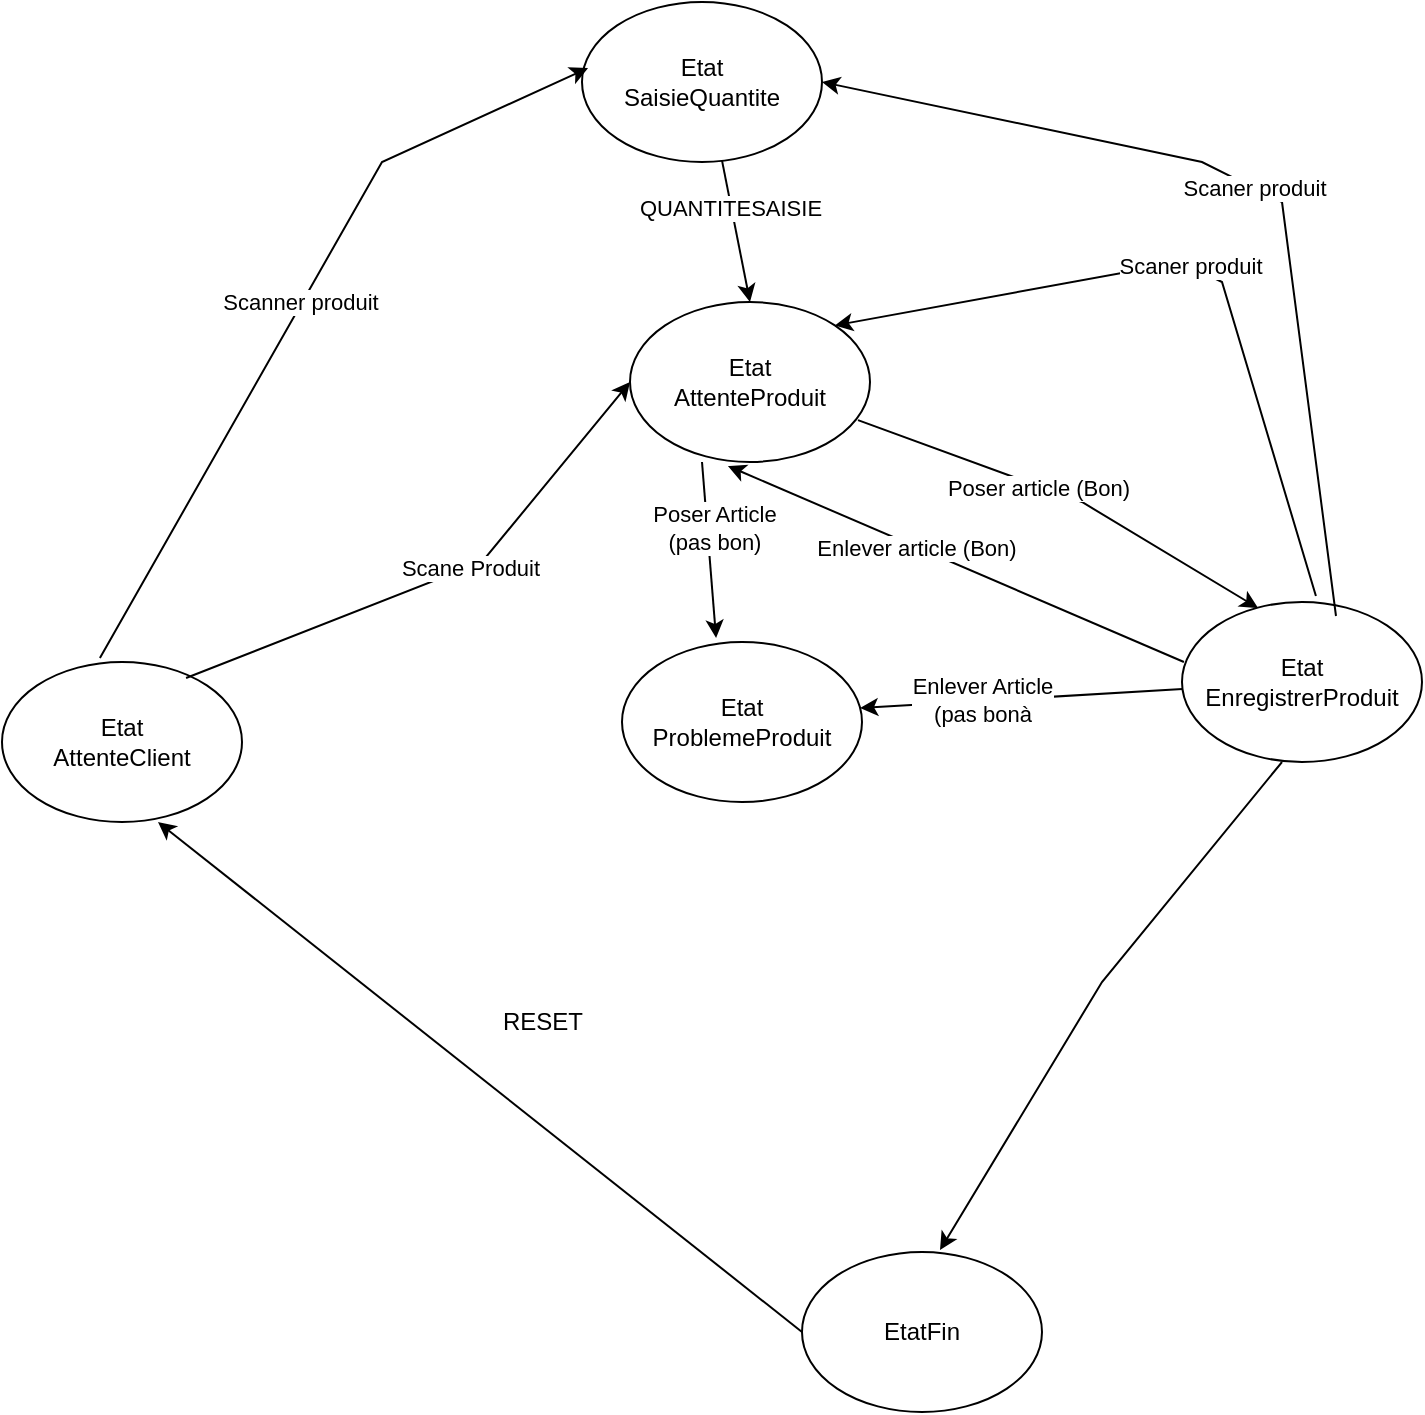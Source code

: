 <mxfile version="21.0.8" type="github">
  <diagram name="Page-1" id="FrZEBVQiNB3O1--vANm9">
    <mxGraphModel dx="896" dy="498" grid="1" gridSize="10" guides="1" tooltips="1" connect="1" arrows="1" fold="1" page="1" pageScale="1" pageWidth="827" pageHeight="1169" math="0" shadow="0">
      <root>
        <mxCell id="0" />
        <mxCell id="1" parent="0" />
        <mxCell id="02MSICZf1UXUIeg_eWaf-1" value="Etat&lt;br&gt;AttenteClient" style="ellipse;whiteSpace=wrap;html=1;" parent="1" vertex="1">
          <mxGeometry x="10" y="350" width="120" height="80" as="geometry" />
        </mxCell>
        <mxCell id="02MSICZf1UXUIeg_eWaf-2" value="Etat&lt;br&gt;AttenteProduit" style="ellipse;whiteSpace=wrap;html=1;" parent="1" vertex="1">
          <mxGeometry x="324" y="170" width="120" height="80" as="geometry" />
        </mxCell>
        <mxCell id="02MSICZf1UXUIeg_eWaf-3" value="Etat&lt;br&gt;EnregistrerProduit" style="ellipse;whiteSpace=wrap;html=1;" parent="1" vertex="1">
          <mxGeometry x="600" y="320" width="120" height="80" as="geometry" />
        </mxCell>
        <mxCell id="02MSICZf1UXUIeg_eWaf-4" value="Etat&lt;br&gt;ProblemeProduit" style="ellipse;whiteSpace=wrap;html=1;" parent="1" vertex="1">
          <mxGeometry x="320" y="340" width="120" height="80" as="geometry" />
        </mxCell>
        <mxCell id="02MSICZf1UXUIeg_eWaf-5" value="EtatFin" style="ellipse;whiteSpace=wrap;html=1;" parent="1" vertex="1">
          <mxGeometry x="410" y="645" width="120" height="80" as="geometry" />
        </mxCell>
        <mxCell id="02MSICZf1UXUIeg_eWaf-10" value="" style="endArrow=classic;html=1;rounded=0;exitX=0.767;exitY=0.1;exitDx=0;exitDy=0;exitPerimeter=0;entryX=0;entryY=0.5;entryDx=0;entryDy=0;" parent="1" source="02MSICZf1UXUIeg_eWaf-1" target="02MSICZf1UXUIeg_eWaf-2" edge="1">
          <mxGeometry width="50" height="50" relative="1" as="geometry">
            <mxPoint x="360" y="510" as="sourcePoint" />
            <mxPoint x="410" y="460" as="targetPoint" />
            <Array as="points">
              <mxPoint x="250" y="300" />
            </Array>
          </mxGeometry>
        </mxCell>
        <mxCell id="02MSICZf1UXUIeg_eWaf-18" value="Scane Produit" style="edgeLabel;html=1;align=center;verticalAlign=middle;resizable=0;points=[];" parent="02MSICZf1UXUIeg_eWaf-10" vertex="1" connectable="0">
          <mxGeometry x="0.102" relative="1" as="geometry">
            <mxPoint as="offset" />
          </mxGeometry>
        </mxCell>
        <mxCell id="02MSICZf1UXUIeg_eWaf-11" value="Scaner produit&lt;br&gt;" style="endArrow=classic;html=1;rounded=0;entryX=1;entryY=0;entryDx=0;entryDy=0;exitX=0.558;exitY=-0.037;exitDx=0;exitDy=0;exitPerimeter=0;" parent="1" target="02MSICZf1UXUIeg_eWaf-2" edge="1" source="02MSICZf1UXUIeg_eWaf-3">
          <mxGeometry width="50" height="50" relative="1" as="geometry">
            <mxPoint x="680" y="310" as="sourcePoint" />
            <mxPoint x="370" y="280" as="targetPoint" />
            <Array as="points">
              <mxPoint x="620" y="160" />
              <mxPoint x="600" y="150" />
            </Array>
          </mxGeometry>
        </mxCell>
        <mxCell id="02MSICZf1UXUIeg_eWaf-12" value="" style="endArrow=classic;html=1;rounded=0;exitX=1;exitY=0.5;exitDx=0;exitDy=0;entryX=0.575;entryY=-0.012;entryDx=0;entryDy=0;entryPerimeter=0;" parent="1" target="02MSICZf1UXUIeg_eWaf-5" edge="1">
          <mxGeometry width="50" height="50" relative="1" as="geometry">
            <mxPoint x="650" y="400" as="sourcePoint" />
            <mxPoint x="830" y="450" as="targetPoint" />
            <Array as="points">
              <mxPoint x="560" y="510" />
            </Array>
          </mxGeometry>
        </mxCell>
        <mxCell id="02MSICZf1UXUIeg_eWaf-13" value="" style="endArrow=classic;html=1;rounded=0;entryX=0.408;entryY=1.025;entryDx=0;entryDy=0;entryPerimeter=0;exitX=0.008;exitY=0.375;exitDx=0;exitDy=0;exitPerimeter=0;" parent="1" source="02MSICZf1UXUIeg_eWaf-3" target="02MSICZf1UXUIeg_eWaf-2" edge="1">
          <mxGeometry width="50" height="50" relative="1" as="geometry">
            <mxPoint x="370" y="420" as="sourcePoint" />
            <mxPoint x="410" y="320" as="targetPoint" />
          </mxGeometry>
        </mxCell>
        <mxCell id="02MSICZf1UXUIeg_eWaf-21" value="Enlever article (Bon)" style="edgeLabel;html=1;align=center;verticalAlign=middle;resizable=0;points=[];" parent="02MSICZf1UXUIeg_eWaf-13" vertex="1" connectable="0">
          <mxGeometry x="0.176" relative="1" as="geometry">
            <mxPoint as="offset" />
          </mxGeometry>
        </mxCell>
        <mxCell id="02MSICZf1UXUIeg_eWaf-14" value="" style="endArrow=classic;html=1;rounded=0;entryX=0.317;entryY=0.038;entryDx=0;entryDy=0;entryPerimeter=0;exitX=0.95;exitY=0.738;exitDx=0;exitDy=0;exitPerimeter=0;" parent="1" source="02MSICZf1UXUIeg_eWaf-2" target="02MSICZf1UXUIeg_eWaf-3" edge="1">
          <mxGeometry width="50" height="50" relative="1" as="geometry">
            <mxPoint x="611" y="360" as="sourcePoint" />
            <mxPoint x="419" y="322" as="targetPoint" />
            <Array as="points">
              <mxPoint x="550" y="270" />
            </Array>
          </mxGeometry>
        </mxCell>
        <mxCell id="02MSICZf1UXUIeg_eWaf-20" value="Poser article (Bon)&lt;br&gt;" style="edgeLabel;html=1;align=center;verticalAlign=middle;resizable=0;points=[];" parent="02MSICZf1UXUIeg_eWaf-14" vertex="1" connectable="0">
          <mxGeometry x="-0.134" y="-1" relative="1" as="geometry">
            <mxPoint as="offset" />
          </mxGeometry>
        </mxCell>
        <mxCell id="02MSICZf1UXUIeg_eWaf-15" value="" style="endArrow=classic;html=1;rounded=0;exitX=0.3;exitY=1;exitDx=0;exitDy=0;exitPerimeter=0;entryX=0.392;entryY=-0.025;entryDx=0;entryDy=0;entryPerimeter=0;" parent="1" source="02MSICZf1UXUIeg_eWaf-2" target="02MSICZf1UXUIeg_eWaf-4" edge="1">
          <mxGeometry width="50" height="50" relative="1" as="geometry">
            <mxPoint x="360" y="510" as="sourcePoint" />
            <mxPoint x="390" y="360" as="targetPoint" />
          </mxGeometry>
        </mxCell>
        <mxCell id="02MSICZf1UXUIeg_eWaf-22" value="Poser Article &lt;br&gt;(pas bon)" style="edgeLabel;html=1;align=center;verticalAlign=middle;resizable=0;points=[];" parent="02MSICZf1UXUIeg_eWaf-15" vertex="1" connectable="0">
          <mxGeometry x="-0.243" y="3" relative="1" as="geometry">
            <mxPoint as="offset" />
          </mxGeometry>
        </mxCell>
        <mxCell id="02MSICZf1UXUIeg_eWaf-17" value="" style="endArrow=classic;html=1;rounded=0;entryX=0.992;entryY=0.413;entryDx=0;entryDy=0;entryPerimeter=0;" parent="1" source="02MSICZf1UXUIeg_eWaf-3" target="02MSICZf1UXUIeg_eWaf-4" edge="1">
          <mxGeometry width="50" height="50" relative="1" as="geometry">
            <mxPoint x="370" y="260" as="sourcePoint" />
            <mxPoint x="397" y="378" as="targetPoint" />
          </mxGeometry>
        </mxCell>
        <mxCell id="02MSICZf1UXUIeg_eWaf-23" value="Enlever Article&lt;br&gt;(pas bonà" style="edgeLabel;html=1;align=center;verticalAlign=middle;resizable=0;points=[];" parent="02MSICZf1UXUIeg_eWaf-17" vertex="1" connectable="0">
          <mxGeometry x="0.248" relative="1" as="geometry">
            <mxPoint y="-1" as="offset" />
          </mxGeometry>
        </mxCell>
        <mxCell id="02MSICZf1UXUIeg_eWaf-24" value="" style="endArrow=classic;html=1;rounded=0;entryX=0.65;entryY=1;entryDx=0;entryDy=0;entryPerimeter=0;exitX=0;exitY=0.5;exitDx=0;exitDy=0;" parent="1" source="02MSICZf1UXUIeg_eWaf-5" target="02MSICZf1UXUIeg_eWaf-1" edge="1">
          <mxGeometry width="50" height="50" relative="1" as="geometry">
            <mxPoint x="360" y="480" as="sourcePoint" />
            <mxPoint x="410" y="430" as="targetPoint" />
          </mxGeometry>
        </mxCell>
        <mxCell id="02MSICZf1UXUIeg_eWaf-26" value="RESET" style="text;html=1;align=center;verticalAlign=middle;resizable=0;points=[];autosize=1;strokeColor=none;fillColor=none;" parent="1" vertex="1">
          <mxGeometry x="250" y="515" width="60" height="30" as="geometry" />
        </mxCell>
        <mxCell id="uK6mD8ll8SenhdR1JYFj-1" value="Etat&lt;br&gt;SaisieQuantite&lt;br&gt;" style="ellipse;whiteSpace=wrap;html=1;" vertex="1" parent="1">
          <mxGeometry x="300" y="20" width="120" height="80" as="geometry" />
        </mxCell>
        <mxCell id="uK6mD8ll8SenhdR1JYFj-2" value="" style="endArrow=classic;html=1;rounded=0;entryX=0.025;entryY=0.413;entryDx=0;entryDy=0;entryPerimeter=0;exitX=0.408;exitY=-0.025;exitDx=0;exitDy=0;exitPerimeter=0;" edge="1" parent="1" source="02MSICZf1UXUIeg_eWaf-1" target="uK6mD8ll8SenhdR1JYFj-1">
          <mxGeometry width="50" height="50" relative="1" as="geometry">
            <mxPoint x="200" y="140" as="sourcePoint" />
            <mxPoint x="250" y="90" as="targetPoint" />
            <Array as="points">
              <mxPoint x="200" y="100" />
            </Array>
          </mxGeometry>
        </mxCell>
        <mxCell id="uK6mD8ll8SenhdR1JYFj-4" value="Scanner produit&lt;br&gt;" style="edgeLabel;html=1;align=center;verticalAlign=middle;resizable=0;points=[];" vertex="1" connectable="0" parent="uK6mD8ll8SenhdR1JYFj-2">
          <mxGeometry x="0.026" y="1" relative="1" as="geometry">
            <mxPoint as="offset" />
          </mxGeometry>
        </mxCell>
        <mxCell id="uK6mD8ll8SenhdR1JYFj-9" value="Scaner produit&lt;br&gt;" style="endArrow=classic;html=1;rounded=0;entryX=1;entryY=0.5;entryDx=0;entryDy=0;exitX=0.558;exitY=-0.037;exitDx=0;exitDy=0;exitPerimeter=0;" edge="1" parent="1" target="uK6mD8ll8SenhdR1JYFj-1">
          <mxGeometry width="50" height="50" relative="1" as="geometry">
            <mxPoint x="677" y="327" as="sourcePoint" />
            <mxPoint x="436" y="192" as="targetPoint" />
            <Array as="points">
              <mxPoint x="650" y="120" />
              <mxPoint x="610" y="100" />
            </Array>
          </mxGeometry>
        </mxCell>
        <mxCell id="uK6mD8ll8SenhdR1JYFj-10" value="" style="endArrow=classic;html=1;rounded=0;exitX=0.583;exitY=0.988;exitDx=0;exitDy=0;exitPerimeter=0;entryX=0.5;entryY=0;entryDx=0;entryDy=0;" edge="1" parent="1" source="uK6mD8ll8SenhdR1JYFj-1" target="02MSICZf1UXUIeg_eWaf-2">
          <mxGeometry width="50" height="50" relative="1" as="geometry">
            <mxPoint x="380" y="140" as="sourcePoint" />
            <mxPoint x="430" y="90" as="targetPoint" />
          </mxGeometry>
        </mxCell>
        <mxCell id="uK6mD8ll8SenhdR1JYFj-12" value="QUANTITESAISIE&lt;br&gt;" style="edgeLabel;html=1;align=center;verticalAlign=middle;resizable=0;points=[];" vertex="1" connectable="0" parent="uK6mD8ll8SenhdR1JYFj-10">
          <mxGeometry x="-0.342" y="-1" relative="1" as="geometry">
            <mxPoint as="offset" />
          </mxGeometry>
        </mxCell>
      </root>
    </mxGraphModel>
  </diagram>
</mxfile>
